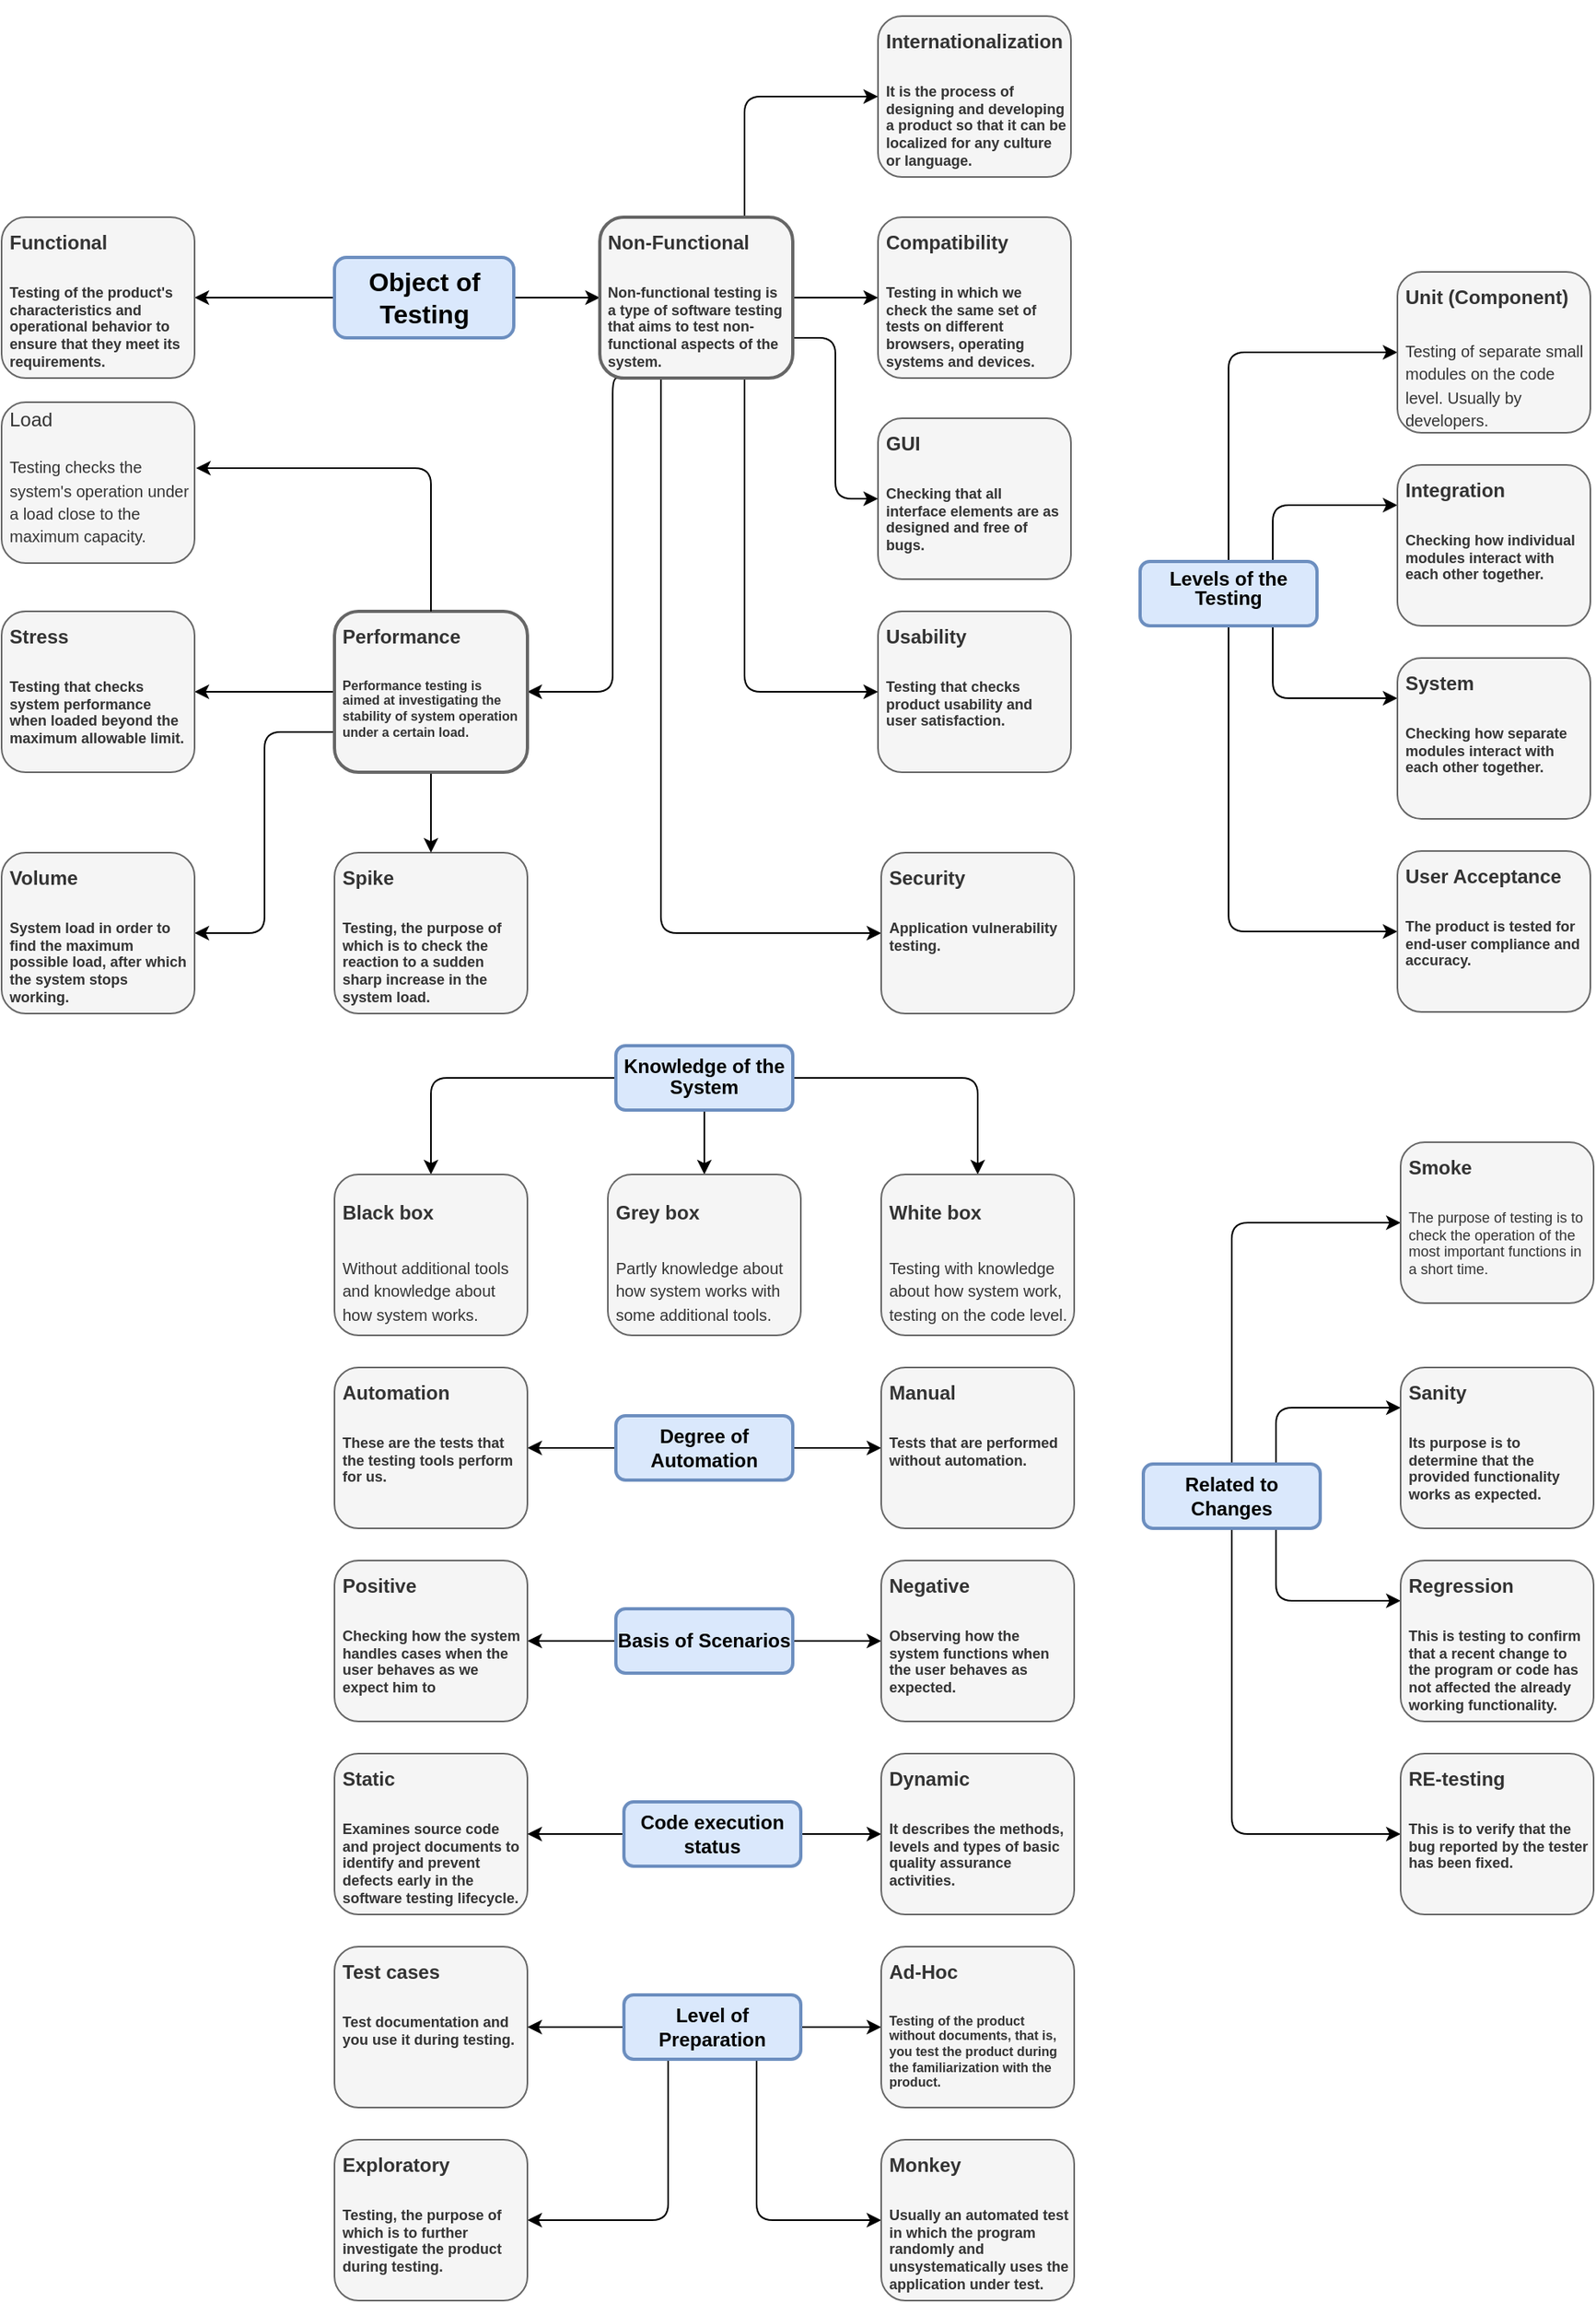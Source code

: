 <mxfile version="24.6.4" type="google">
  <diagram id="5702xV8WYfzEZSn0zTRl" name="Page-1">
    <mxGraphModel grid="1" page="1" gridSize="10" guides="1" tooltips="1" connect="1" arrows="1" fold="1" pageScale="1" pageWidth="827" pageHeight="1169" math="0" shadow="0">
      <root>
        <mxCell id="0" />
        <mxCell id="1" parent="0" />
        <mxCell id="59Jmw2dpT3aq7HsNmHRe-66" value="" style="edgeStyle=orthogonalEdgeStyle;rounded=1;orthogonalLoop=1;jettySize=auto;html=1;entryX=0.5;entryY=0;entryDx=0;entryDy=0;" edge="1" parent="1" source="59Jmw2dpT3aq7HsNmHRe-69" target="59Jmw2dpT3aq7HsNmHRe-70">
          <mxGeometry relative="1" as="geometry">
            <mxPoint x="32.04" y="620" as="targetPoint" />
          </mxGeometry>
        </mxCell>
        <mxCell id="59Jmw2dpT3aq7HsNmHRe-67" value="" style="edgeStyle=orthogonalEdgeStyle;rounded=1;orthogonalLoop=1;jettySize=auto;html=1;entryX=0.5;entryY=0;entryDx=0;entryDy=0;" edge="1" parent="1" source="59Jmw2dpT3aq7HsNmHRe-69" target="59Jmw2dpT3aq7HsNmHRe-72">
          <mxGeometry relative="1" as="geometry">
            <mxPoint x="312.04" y="620" as="targetPoint" />
          </mxGeometry>
        </mxCell>
        <mxCell id="59Jmw2dpT3aq7HsNmHRe-68" value="" style="edgeStyle=orthogonalEdgeStyle;rounded=1;orthogonalLoop=1;jettySize=auto;html=1;entryX=0.5;entryY=0;entryDx=0;entryDy=0;" edge="1" parent="1" source="59Jmw2dpT3aq7HsNmHRe-69" target="59Jmw2dpT3aq7HsNmHRe-71">
          <mxGeometry relative="1" as="geometry">
            <mxPoint x="172.04" y="620" as="targetPoint" />
          </mxGeometry>
        </mxCell>
        <mxCell id="59Jmw2dpT3aq7HsNmHRe-69" value="&lt;span id=&quot;docs-internal-guid-3ccb9f6a-7fff-7f46-d8be-888557d7b7c7&quot;&gt;&lt;p dir=&quot;ltr&quot; style=&quot;line-height: 1.08 ; margin-top: 0pt ; margin-bottom: 4.55pt&quot;&gt;&lt;span&gt;&lt;br&gt;&lt;/span&gt;&lt;/p&gt;&lt;p dir=&quot;ltr&quot; style=&quot;line-height: 1.08 ; margin-top: 0pt ; margin-bottom: 4.55pt&quot;&gt;&lt;span&gt;Knowledge of the System&lt;/span&gt;&lt;br&gt;&lt;/p&gt;&lt;div&gt;&lt;span&gt;&lt;br&gt;&lt;/span&gt;&lt;/div&gt;&lt;/span&gt;" style="rounded=1;whiteSpace=wrap;html=1;fillColor=#dae8fc;strokeColor=#6c8ebf;fontStyle=1;strokeWidth=2;" vertex="1" parent="1">
          <mxGeometry x="82" y="550" width="110" height="40" as="geometry" />
        </mxCell>
        <mxCell id="59Jmw2dpT3aq7HsNmHRe-70" value="&lt;h1&gt;&lt;font style=&quot;font-size: 12px&quot;&gt;Black box&lt;/font&gt;&lt;/h1&gt;&lt;p&gt;&lt;font style=&quot;font-size: 10px&quot;&gt;Without additional tools and knowledge about how system works.&lt;/font&gt;&lt;/p&gt;" style="text;html=1;strokeColor=#666666;fillColor=#f5f5f5;spacing=5;spacingTop=-20;whiteSpace=wrap;overflow=hidden;rounded=1;fontColor=#333333;" vertex="1" parent="1">
          <mxGeometry x="-93" y="630" width="120" height="100" as="geometry" />
        </mxCell>
        <mxCell id="59Jmw2dpT3aq7HsNmHRe-71" value="&lt;h1&gt;&lt;font style=&quot;font-size: 12px&quot;&gt;Grey box&lt;/font&gt;&lt;/h1&gt;&lt;p&gt;&lt;font style=&quot;font-size: 10px&quot;&gt;Partly knowledge about how system works with some additional tools.&lt;/font&gt;&lt;/p&gt;" style="text;html=1;strokeColor=#666666;fillColor=#f5f5f5;spacing=5;spacingTop=-20;whiteSpace=wrap;overflow=hidden;rounded=1;fontColor=#333333;" vertex="1" parent="1">
          <mxGeometry x="77" y="630" width="120" height="100" as="geometry" />
        </mxCell>
        <mxCell id="59Jmw2dpT3aq7HsNmHRe-72" value="&lt;h1&gt;&lt;font style=&quot;font-size: 12px&quot;&gt;White box&lt;/font&gt;&lt;/h1&gt;&lt;p&gt;&lt;font style=&quot;font-size: 10px&quot;&gt;Testing with knowledge about how system work, testing on the code level.&lt;/font&gt;&lt;/p&gt;" style="text;html=1;strokeColor=#666666;fillColor=#f5f5f5;spacing=5;spacingTop=-20;whiteSpace=wrap;overflow=hidden;rounded=1;fontColor=#333333;" vertex="1" parent="1">
          <mxGeometry x="247" y="630" width="120" height="100" as="geometry" />
        </mxCell>
        <mxCell id="59Jmw2dpT3aq7HsNmHRe-73" style="edgeStyle=orthogonalEdgeStyle;rounded=1;orthogonalLoop=1;jettySize=auto;html=1;exitX=0.5;exitY=0;exitDx=0;exitDy=0;entryX=0;entryY=0.5;entryDx=0;entryDy=0;fontSize=10;" edge="1" parent="1" source="59Jmw2dpT3aq7HsNmHRe-77" target="59Jmw2dpT3aq7HsNmHRe-78">
          <mxGeometry relative="1" as="geometry" />
        </mxCell>
        <mxCell id="59Jmw2dpT3aq7HsNmHRe-74" style="edgeStyle=orthogonalEdgeStyle;rounded=1;orthogonalLoop=1;jettySize=auto;html=1;exitX=0.75;exitY=0;exitDx=0;exitDy=0;entryX=0;entryY=0.25;entryDx=0;entryDy=0;fontSize=10;" edge="1" parent="1" source="59Jmw2dpT3aq7HsNmHRe-77" target="59Jmw2dpT3aq7HsNmHRe-79">
          <mxGeometry relative="1" as="geometry" />
        </mxCell>
        <mxCell id="59Jmw2dpT3aq7HsNmHRe-75" style="edgeStyle=orthogonalEdgeStyle;rounded=1;orthogonalLoop=1;jettySize=auto;html=1;exitX=0.75;exitY=1;exitDx=0;exitDy=0;entryX=0;entryY=0.25;entryDx=0;entryDy=0;fontSize=10;" edge="1" parent="1" source="59Jmw2dpT3aq7HsNmHRe-77" target="59Jmw2dpT3aq7HsNmHRe-80">
          <mxGeometry relative="1" as="geometry" />
        </mxCell>
        <mxCell id="59Jmw2dpT3aq7HsNmHRe-76" style="edgeStyle=orthogonalEdgeStyle;rounded=1;orthogonalLoop=1;jettySize=auto;html=1;exitX=0.5;exitY=1;exitDx=0;exitDy=0;entryX=0;entryY=0.5;entryDx=0;entryDy=0;fontSize=10;" edge="1" parent="1" source="59Jmw2dpT3aq7HsNmHRe-77" target="59Jmw2dpT3aq7HsNmHRe-81">
          <mxGeometry relative="1" as="geometry" />
        </mxCell>
        <mxCell id="59Jmw2dpT3aq7HsNmHRe-77" value="&lt;span id=&quot;docs-internal-guid-3ccb9f6a-7fff-7f46-d8be-888557d7b7c7&quot;&gt;&lt;p dir=&quot;ltr&quot; style=&quot;line-height: 1.08 ; margin-top: 0pt ; margin-bottom: 4.55pt&quot;&gt;Levels of the Testing&lt;/p&gt;&lt;/span&gt;" style="rounded=1;whiteSpace=wrap;html=1;fillColor=#dae8fc;strokeColor=#6c8ebf;fontStyle=1;strokeWidth=2;" vertex="1" parent="1">
          <mxGeometry x="408" y="249" width="110" height="40" as="geometry" />
        </mxCell>
        <mxCell id="59Jmw2dpT3aq7HsNmHRe-78" value="&lt;p style=&quot;line-height: 0&quot;&gt;&lt;/p&gt;&lt;h6&gt;&lt;font style=&quot;font-size: 12px&quot;&gt;Unit (Component)&lt;/font&gt;&lt;/h6&gt;&lt;p&gt;&lt;font style=&quot;font-size: 10px ; line-height: 0.8&quot;&gt;Testing of separate small modules on the code level. Usually by developers.&lt;/font&gt;&lt;/p&gt;&lt;p&gt;&lt;/p&gt;" style="text;html=1;strokeColor=#666666;fillColor=#f5f5f5;spacing=5;spacingTop=-20;whiteSpace=wrap;overflow=hidden;rounded=1;fontColor=#333333;" vertex="1" parent="1">
          <mxGeometry x="568" y="69" width="120" height="100" as="geometry" />
        </mxCell>
        <mxCell id="59Jmw2dpT3aq7HsNmHRe-79" value="&lt;h6&gt;&lt;font style=&quot;font-size: 12px&quot;&gt;Integration&lt;/font&gt;&lt;/h6&gt;&lt;h6&gt;&lt;font style=&quot;&quot;&gt;&lt;font style=&quot;font-size: 9px;&quot;&gt;Checking how individual modules interact with each other together.&lt;/font&gt;&lt;br&gt;&lt;/font&gt;&lt;/h6&gt;&lt;h6&gt;&lt;font style=&quot;font-size: 12px&quot;&gt;&lt;br&gt;&lt;/font&gt;&lt;/h6&gt;&lt;p&gt;&lt;font style=&quot;font-size: 10px&quot;&gt;...&lt;/font&gt;&lt;/p&gt;" style="text;html=1;strokeColor=#666666;fillColor=#f5f5f5;spacing=5;spacingTop=-20;whiteSpace=wrap;overflow=hidden;rounded=1;fontColor=#333333;" vertex="1" parent="1">
          <mxGeometry x="568" y="189" width="120" height="100" as="geometry" />
        </mxCell>
        <mxCell id="59Jmw2dpT3aq7HsNmHRe-80" value="&lt;h6&gt;&lt;span style=&quot;font-size: 12px;&quot;&gt;System&lt;/span&gt;&lt;/h6&gt;&lt;h6&gt;&lt;font style=&quot;font-size: 9px;&quot;&gt;Checking how separate modules interact with each other together.&lt;/font&gt;&lt;br&gt;&lt;/h6&gt;" style="text;html=1;strokeColor=#666666;fillColor=#f5f5f5;spacing=5;spacingTop=-20;whiteSpace=wrap;overflow=hidden;rounded=1;fontColor=#333333;" vertex="1" parent="1">
          <mxGeometry x="568" y="309" width="120" height="100" as="geometry" />
        </mxCell>
        <mxCell id="59Jmw2dpT3aq7HsNmHRe-81" value="&lt;h6&gt;&lt;span style=&quot;font-size: 12px;&quot;&gt;User Acceptance&lt;/span&gt;&lt;/h6&gt;&lt;h6&gt;&lt;font style=&quot;font-size: 9px;&quot;&gt;The product is tested for end-user compliance and accuracy.&lt;/font&gt;&lt;br&gt;&lt;/h6&gt;" style="text;html=1;strokeColor=#666666;fillColor=#f5f5f5;spacing=5;spacingTop=-20;whiteSpace=wrap;overflow=hidden;rounded=1;fontColor=#333333;" vertex="1" parent="1">
          <mxGeometry x="568" y="429" width="120" height="100" as="geometry" />
        </mxCell>
        <mxCell id="59Jmw2dpT3aq7HsNmHRe-82" value="" style="edgeStyle=orthogonalEdgeStyle;rounded=0;orthogonalLoop=1;jettySize=auto;html=1;" edge="1" parent="1">
          <mxGeometry relative="1" as="geometry">
            <mxPoint x="197" y="1040" as="sourcePoint" />
            <mxPoint x="247" y="1040" as="targetPoint" />
          </mxGeometry>
        </mxCell>
        <mxCell id="59Jmw2dpT3aq7HsNmHRe-83" style="edgeStyle=orthogonalEdgeStyle;rounded=1;orthogonalLoop=1;jettySize=auto;html=1;exitX=0.5;exitY=0;exitDx=0;exitDy=0;entryX=0;entryY=0.5;entryDx=0;entryDy=0;fontSize=10;" edge="1" parent="1" source="59Jmw2dpT3aq7HsNmHRe-87" target="59Jmw2dpT3aq7HsNmHRe-91">
          <mxGeometry relative="1" as="geometry">
            <mxPoint x="570" y="680" as="targetPoint" />
          </mxGeometry>
        </mxCell>
        <mxCell id="59Jmw2dpT3aq7HsNmHRe-84" style="edgeStyle=orthogonalEdgeStyle;rounded=1;orthogonalLoop=1;jettySize=auto;html=1;exitX=0.75;exitY=0;exitDx=0;exitDy=0;entryX=0;entryY=0.25;entryDx=0;entryDy=0;fontSize=10;" edge="1" parent="1" source="59Jmw2dpT3aq7HsNmHRe-87" target="59Jmw2dpT3aq7HsNmHRe-88">
          <mxGeometry relative="1" as="geometry" />
        </mxCell>
        <mxCell id="59Jmw2dpT3aq7HsNmHRe-85" style="edgeStyle=orthogonalEdgeStyle;rounded=1;orthogonalLoop=1;jettySize=auto;html=1;exitX=0.75;exitY=1;exitDx=0;exitDy=0;entryX=0;entryY=0.25;entryDx=0;entryDy=0;fontSize=10;" edge="1" parent="1" source="59Jmw2dpT3aq7HsNmHRe-87" target="59Jmw2dpT3aq7HsNmHRe-89">
          <mxGeometry relative="1" as="geometry" />
        </mxCell>
        <mxCell id="59Jmw2dpT3aq7HsNmHRe-86" style="edgeStyle=orthogonalEdgeStyle;rounded=1;orthogonalLoop=1;jettySize=auto;html=1;exitX=0.5;exitY=1;exitDx=0;exitDy=0;entryX=0;entryY=0.5;entryDx=0;entryDy=0;fontSize=10;" edge="1" parent="1" source="59Jmw2dpT3aq7HsNmHRe-87" target="59Jmw2dpT3aq7HsNmHRe-90">
          <mxGeometry relative="1" as="geometry" />
        </mxCell>
        <mxCell id="59Jmw2dpT3aq7HsNmHRe-87" value="&lt;span id=&quot;docs-internal-guid-3ccb9f6a-7fff-7f46-d8be-888557d7b7c7&quot;&gt;&lt;div style=&quot;border-color: var(--border-color);&quot;&gt;Related to Changes&lt;/div&gt;&lt;/span&gt;" style="rounded=1;whiteSpace=wrap;html=1;fillColor=#dae8fc;strokeColor=#6c8ebf;fontStyle=1;strokeWidth=2;" vertex="1" parent="1">
          <mxGeometry x="410" y="810" width="110" height="40" as="geometry" />
        </mxCell>
        <mxCell id="59Jmw2dpT3aq7HsNmHRe-88" value="&lt;h6&gt;&lt;font style=&quot;font-size: 12px;&quot;&gt;Sanity&lt;/font&gt;&lt;/h6&gt;&lt;h6&gt;&lt;font style=&quot;&quot;&gt;&lt;font style=&quot;font-size: 9px;&quot;&gt;Its purpose is to determine that the provided functionality works as expected.&lt;/font&gt;&lt;br&gt;&lt;/font&gt;&lt;/h6&gt;" style="text;html=1;strokeColor=#666666;fillColor=#f5f5f5;spacing=5;spacingTop=-20;whiteSpace=wrap;overflow=hidden;rounded=1;fontColor=#333333;" vertex="1" parent="1">
          <mxGeometry x="570" y="750" width="120" height="100" as="geometry" />
        </mxCell>
        <mxCell id="59Jmw2dpT3aq7HsNmHRe-89" value="&lt;h6&gt;&lt;span style=&quot;font-size: 12px;&quot;&gt;Regression&lt;/span&gt;&lt;/h6&gt;&lt;h6&gt;&lt;font style=&quot;font-size: 9px;&quot;&gt;This is testing to confirm that a recent change to the program or code has not affected the already working functionality.&lt;/font&gt;&lt;br&gt;&lt;/h6&gt;&lt;p&gt;...&lt;/p&gt;" style="text;html=1;strokeColor=#666666;fillColor=#f5f5f5;spacing=5;spacingTop=-20;whiteSpace=wrap;overflow=hidden;rounded=1;fontColor=#333333;" vertex="1" parent="1">
          <mxGeometry x="570" y="870" width="120" height="100" as="geometry" />
        </mxCell>
        <mxCell id="59Jmw2dpT3aq7HsNmHRe-90" value="&lt;h6&gt;&lt;span style=&quot;font-size: 12px;&quot;&gt;RE-testing&lt;/span&gt;&lt;/h6&gt;&lt;h6&gt;&lt;font style=&quot;font-size: 9px;&quot;&gt;This is to verify that the bug reported by the tester has been fixed.&lt;/font&gt;&lt;br&gt;&lt;/h6&gt;&lt;p&gt;&lt;br&gt;&lt;/p&gt;" style="text;html=1;strokeColor=#666666;fillColor=#f5f5f5;spacing=5;spacingTop=-20;whiteSpace=wrap;overflow=hidden;rounded=1;fontColor=#333333;" vertex="1" parent="1">
          <mxGeometry x="570" y="990" width="120" height="100" as="geometry" />
        </mxCell>
        <mxCell id="59Jmw2dpT3aq7HsNmHRe-91" value="&lt;h6&gt;&lt;span style=&quot;background-color: initial; font-size: 12px;&quot;&gt;Smoke&lt;/span&gt;&lt;br&gt;&lt;/h6&gt;&lt;h6&gt;&lt;span style=&quot;background-color: initial;&quot;&gt;&lt;span style=&quot;font-weight: 400;&quot;&gt;&lt;font style=&quot;font-size: 9px;&quot;&gt;The purpose of testing is to check the operation of the most important functions in a short time.&lt;/font&gt;&lt;/span&gt;&lt;br&gt;&lt;/span&gt;&lt;/h6&gt;" style="text;html=1;strokeColor=#666666;fillColor=#f5f5f5;spacing=5;spacingTop=-20;whiteSpace=wrap;overflow=hidden;rounded=1;fontColor=#333333;" vertex="1" parent="1">
          <mxGeometry x="570" y="610" width="120" height="100" as="geometry" />
        </mxCell>
        <mxCell id="59Jmw2dpT3aq7HsNmHRe-92" style="edgeStyle=orthogonalEdgeStyle;rounded=0;orthogonalLoop=1;jettySize=auto;html=1;exitX=1;exitY=0.5;exitDx=0;exitDy=0;entryX=0;entryY=0.5;entryDx=0;entryDy=0;" edge="1" parent="1" source="59Jmw2dpT3aq7HsNmHRe-94" target="59Jmw2dpT3aq7HsNmHRe-122">
          <mxGeometry relative="1" as="geometry">
            <mxPoint x="50" y="85" as="targetPoint" />
          </mxGeometry>
        </mxCell>
        <mxCell id="59Jmw2dpT3aq7HsNmHRe-93" style="edgeStyle=orthogonalEdgeStyle;rounded=0;orthogonalLoop=1;jettySize=auto;html=1;exitX=0;exitY=0.5;exitDx=0;exitDy=0;entryX=1;entryY=0.5;entryDx=0;entryDy=0;" edge="1" parent="1" source="59Jmw2dpT3aq7HsNmHRe-94" target="59Jmw2dpT3aq7HsNmHRe-117">
          <mxGeometry relative="1" as="geometry" />
        </mxCell>
        <mxCell id="59Jmw2dpT3aq7HsNmHRe-94" value="&lt;span style=&quot;font-size: 16px;&quot; id=&quot;docs-internal-guid-3ccb9f6a-7fff-7f46-d8be-888557d7b7c7&quot;&gt;&lt;div style=&quot;border-color: var(--border-color);&quot;&gt;&lt;div style=&quot;border-color: var(--border-color);&quot;&gt;Object of Testing&lt;/div&gt;&lt;/div&gt;&lt;/span&gt;" style="rounded=1;whiteSpace=wrap;html=1;fillColor=#dae8fc;strokeColor=#6c8ebf;fontStyle=1;strokeWidth=2;" vertex="1" parent="1">
          <mxGeometry x="-93" y="60" width="111.5" height="50" as="geometry" />
        </mxCell>
        <mxCell id="59Jmw2dpT3aq7HsNmHRe-95" style="edgeStyle=orthogonalEdgeStyle;rounded=1;orthogonalLoop=1;jettySize=auto;html=1;exitX=0.5;exitY=1;exitDx=0;exitDy=0;entryX=0;entryY=0.5;entryDx=0;entryDy=0;" edge="1" parent="1" target="59Jmw2dpT3aq7HsNmHRe-98">
          <mxGeometry relative="1" as="geometry">
            <mxPoint x="110" y="135" as="sourcePoint" />
            <Array as="points">
              <mxPoint x="110" y="480" />
            </Array>
          </mxGeometry>
        </mxCell>
        <mxCell id="59Jmw2dpT3aq7HsNmHRe-96" style="edgeStyle=orthogonalEdgeStyle;rounded=1;orthogonalLoop=1;jettySize=auto;html=1;exitX=0.11;exitY=1;exitDx=0;exitDy=0;entryX=1;entryY=0.5;entryDx=0;entryDy=0;exitPerimeter=0;" edge="1" parent="1" source="59Jmw2dpT3aq7HsNmHRe-122" target="59Jmw2dpT3aq7HsNmHRe-126">
          <mxGeometry relative="1" as="geometry">
            <mxPoint x="48.8" y="126.2" as="sourcePoint" />
            <mxPoint x="-140" y="330" as="targetPoint" />
            <Array as="points">
              <mxPoint x="80" y="135" />
              <mxPoint x="80" y="330" />
            </Array>
          </mxGeometry>
        </mxCell>
        <mxCell id="59Jmw2dpT3aq7HsNmHRe-97" value="&lt;h6&gt;&lt;span style=&quot;font-size: 12px;&quot;&gt;Usability&lt;/span&gt;&lt;/h6&gt;&lt;h6&gt;&lt;font style=&quot;font-size: 9px;&quot;&gt;Testing that checks product usability and user satisfaction.&lt;/font&gt;&lt;br&gt;&lt;/h6&gt;&lt;p&gt;&lt;br&gt;&lt;/p&gt;" style="text;html=1;strokeColor=#666666;fillColor=#f5f5f5;spacing=5;spacingTop=-20;whiteSpace=wrap;overflow=hidden;rounded=1;fontColor=#333333;" vertex="1" parent="1">
          <mxGeometry x="245" y="280" width="120" height="100" as="geometry" />
        </mxCell>
        <mxCell id="59Jmw2dpT3aq7HsNmHRe-98" value="&lt;h6&gt;&lt;span style=&quot;font-size: 12px;&quot;&gt;Security&lt;/span&gt;&lt;/h6&gt;&lt;h6&gt;&lt;font style=&quot;font-size: 9px;&quot;&gt;Application vulnerability testing.&lt;/font&gt;&lt;br&gt;&lt;/h6&gt;" style="text;html=1;strokeColor=#666666;fillColor=#f5f5f5;spacing=5;spacingTop=-20;whiteSpace=wrap;overflow=hidden;rounded=1;fontColor=#333333;" vertex="1" parent="1">
          <mxGeometry x="247" y="430" width="120" height="100" as="geometry" />
        </mxCell>
        <mxCell id="59Jmw2dpT3aq7HsNmHRe-99" value="&lt;h6&gt;&lt;font style=&quot;font-size: 12px;&quot;&gt;Compatibility&lt;/font&gt;&lt;br&gt;&lt;/h6&gt;&lt;h6&gt;&lt;font style=&quot;font-size: 9px;&quot;&gt;Testing in which we check the same set of tests on different browsers, operating systems and devices.&lt;br&gt;&lt;/font&gt;&lt;/h6&gt;&lt;h6&gt;&lt;br&gt;&lt;/h6&gt;" style="text;html=1;strokeColor=#666666;fillColor=#f5f5f5;spacing=5;spacingTop=-20;whiteSpace=wrap;overflow=hidden;rounded=1;fontColor=#333333;" vertex="1" parent="1">
          <mxGeometry x="245" y="35" width="120" height="100" as="geometry" />
        </mxCell>
        <mxCell id="59Jmw2dpT3aq7HsNmHRe-100" value="&lt;h6&gt;&lt;span style=&quot;font-size: 12px;&quot;&gt;GUI&lt;/span&gt;&lt;/h6&gt;&lt;h6&gt;&lt;font style=&quot;font-size: 9px;&quot;&gt;Checking that all interface elements are as designed and free of bugs.&lt;/font&gt;&lt;br&gt;&lt;/h6&gt;" style="text;html=1;strokeColor=#666666;fillColor=#f5f5f5;spacing=5;spacingTop=-20;whiteSpace=wrap;overflow=hidden;rounded=1;fontColor=#333333;" vertex="1" parent="1">
          <mxGeometry x="245" y="160" width="120" height="100" as="geometry" />
        </mxCell>
        <mxCell id="59Jmw2dpT3aq7HsNmHRe-101" value="&lt;h6&gt;&lt;span style=&quot;font-size: 12px;&quot;&gt;Internationalization&lt;/span&gt;&lt;br&gt;&lt;/h6&gt;&lt;h6&gt;&lt;font style=&quot;font-size: 9px;&quot;&gt;It is the process of designing and developing a product so that it can be localized for any culture or language.&lt;/font&gt;&lt;br&gt;&lt;/h6&gt;" style="text;html=1;strokeColor=#666666;fillColor=#f5f5f5;spacing=5;spacingTop=-20;whiteSpace=wrap;overflow=hidden;rounded=1;fontColor=#333333;" vertex="1" parent="1">
          <mxGeometry x="245" y="-90" width="120" height="100" as="geometry" />
        </mxCell>
        <mxCell id="59Jmw2dpT3aq7HsNmHRe-102" value="&lt;h6&gt;&lt;span style=&quot;font-size: 12px;&quot;&gt;Spike&lt;/span&gt;&lt;/h6&gt;&lt;h6&gt;&lt;font style=&quot;font-size: 9px;&quot;&gt;Testing, the purpose of which is to check the reaction to a sudden sharp increase in the system load.&lt;/font&gt;&lt;br&gt;&lt;/h6&gt;" style="text;html=1;strokeColor=#666666;fillColor=#f5f5f5;spacing=5;spacingTop=-20;whiteSpace=wrap;overflow=hidden;rounded=1;fontColor=#333333;" vertex="1" parent="1">
          <mxGeometry x="-93" y="430" width="120" height="100" as="geometry" />
        </mxCell>
        <mxCell id="59Jmw2dpT3aq7HsNmHRe-103" value="&lt;h6&gt;&lt;span style=&quot;font-size: 12px;&quot;&gt;Static&lt;/span&gt;&lt;/h6&gt;&lt;h6&gt;&lt;font style=&quot;font-size: 9px;&quot;&gt;Examines source code and project documents to identify and prevent defects early in the software testing lifecycle.&lt;/font&gt;&lt;br&gt;&lt;/h6&gt;" style="text;html=1;strokeColor=#666666;fillColor=#f5f5f5;spacing=5;spacingTop=-20;whiteSpace=wrap;overflow=hidden;rounded=1;fontColor=#333333;" vertex="1" parent="1">
          <mxGeometry x="-93" y="990" width="120" height="100" as="geometry" />
        </mxCell>
        <mxCell id="59Jmw2dpT3aq7HsNmHRe-104" value="&lt;h6&gt;&lt;span style=&quot;font-size: 12px;&quot;&gt;Dynamic&lt;/span&gt;&lt;/h6&gt;&lt;h6&gt;&lt;font style=&quot;font-size: 9px;&quot;&gt;It describes the methods, levels and types of basic quality assurance activities.&lt;/font&gt;&lt;br&gt;&lt;/h6&gt;" style="text;html=1;strokeColor=#666666;fillColor=#f5f5f5;spacing=5;spacingTop=-20;whiteSpace=wrap;overflow=hidden;rounded=1;fontColor=#333333;" vertex="1" parent="1">
          <mxGeometry x="247" y="990" width="120" height="100" as="geometry" />
        </mxCell>
        <mxCell id="59Jmw2dpT3aq7HsNmHRe-105" style="edgeStyle=orthogonalEdgeStyle;rounded=0;orthogonalLoop=1;jettySize=auto;html=1;exitX=0;exitY=0.5;exitDx=0;exitDy=0;entryX=1;entryY=0.5;entryDx=0;entryDy=0;" edge="1" parent="1" source="59Jmw2dpT3aq7HsNmHRe-106" target="59Jmw2dpT3aq7HsNmHRe-103">
          <mxGeometry relative="1" as="geometry" />
        </mxCell>
        <mxCell id="59Jmw2dpT3aq7HsNmHRe-106" value="&lt;span id=&quot;docs-internal-guid-3ccb9f6a-7fff-7f46-d8be-888557d7b7c7&quot;&gt;&lt;div style=&quot;border-color: var(--border-color);&quot;&gt;Code execution status&lt;/div&gt;&lt;/span&gt;" style="rounded=1;whiteSpace=wrap;html=1;fillColor=#dae8fc;strokeColor=#6c8ebf;fontStyle=1;strokeWidth=2;" vertex="1" parent="1">
          <mxGeometry x="87" y="1020" width="110" height="40" as="geometry" />
        </mxCell>
        <mxCell id="59Jmw2dpT3aq7HsNmHRe-107" style="edgeStyle=orthogonalEdgeStyle;rounded=0;orthogonalLoop=1;jettySize=auto;html=1;exitX=1;exitY=0.5;exitDx=0;exitDy=0;entryX=0;entryY=0.5;entryDx=0;entryDy=0;" edge="1" parent="1" source="59Jmw2dpT3aq7HsNmHRe-109" target="59Jmw2dpT3aq7HsNmHRe-110">
          <mxGeometry relative="1" as="geometry" />
        </mxCell>
        <mxCell id="59Jmw2dpT3aq7HsNmHRe-108" style="edgeStyle=orthogonalEdgeStyle;rounded=0;orthogonalLoop=1;jettySize=auto;html=1;exitX=0;exitY=0.5;exitDx=0;exitDy=0;entryX=1;entryY=0.5;entryDx=0;entryDy=0;" edge="1" parent="1" source="59Jmw2dpT3aq7HsNmHRe-109" target="59Jmw2dpT3aq7HsNmHRe-111">
          <mxGeometry relative="1" as="geometry" />
        </mxCell>
        <mxCell id="59Jmw2dpT3aq7HsNmHRe-109" value="&lt;span id=&quot;docs-internal-guid-3ccb9f6a-7fff-7f46-d8be-888557d7b7c7&quot;&gt;&lt;div style=&quot;border-color: var(--border-color);&quot;&gt;&lt;div style=&quot;border-color: var(--border-color);&quot;&gt;&lt;div style=&quot;border-color: var(--border-color);&quot;&gt;Basis of Scenarios&lt;/div&gt;&lt;/div&gt;&lt;/div&gt;&lt;/span&gt;" style="rounded=1;whiteSpace=wrap;html=1;fillColor=#dae8fc;strokeColor=#6c8ebf;fontStyle=1;strokeWidth=2;" vertex="1" parent="1">
          <mxGeometry x="82" y="900" width="110" height="40" as="geometry" />
        </mxCell>
        <mxCell id="59Jmw2dpT3aq7HsNmHRe-110" value="&lt;h6&gt;&lt;span style=&quot;font-size: 12px;&quot;&gt;Negative&lt;/span&gt;&lt;br&gt;&lt;/h6&gt;&lt;h6&gt;&lt;font style=&quot;font-size: 9px;&quot;&gt;Observing how the system functions when the user behaves as expected.&lt;/font&gt;&lt;br&gt;&lt;/h6&gt;" style="text;html=1;strokeColor=#666666;fillColor=#f5f5f5;spacing=5;spacingTop=-20;whiteSpace=wrap;overflow=hidden;rounded=1;fontColor=#333333;" vertex="1" parent="1">
          <mxGeometry x="247" y="870" width="120" height="100" as="geometry" />
        </mxCell>
        <mxCell id="59Jmw2dpT3aq7HsNmHRe-111" value="&lt;h6&gt;&lt;span style=&quot;font-size: 12px;&quot;&gt;Positive&lt;/span&gt;&lt;br&gt;&lt;/h6&gt;&lt;h6&gt;&lt;font style=&quot;font-size: 9px;&quot;&gt;Checking how the system handles cases when the user behaves as we expect him to&lt;/font&gt;&lt;br&gt;&lt;/h6&gt;" style="text;html=1;strokeColor=#666666;fillColor=#f5f5f5;spacing=5;spacingTop=-20;whiteSpace=wrap;overflow=hidden;rounded=1;fontColor=#333333;" vertex="1" parent="1">
          <mxGeometry x="-93" y="870" width="120" height="100" as="geometry" />
        </mxCell>
        <mxCell id="59Jmw2dpT3aq7HsNmHRe-112" style="edgeStyle=orthogonalEdgeStyle;rounded=0;orthogonalLoop=1;jettySize=auto;html=1;exitX=0;exitY=0.5;exitDx=0;exitDy=0;entryX=1;entryY=0.5;entryDx=0;entryDy=0;" edge="1" parent="1" source="59Jmw2dpT3aq7HsNmHRe-114" target="59Jmw2dpT3aq7HsNmHRe-116">
          <mxGeometry relative="1" as="geometry" />
        </mxCell>
        <mxCell id="59Jmw2dpT3aq7HsNmHRe-113" style="edgeStyle=orthogonalEdgeStyle;rounded=0;orthogonalLoop=1;jettySize=auto;html=1;exitX=1;exitY=0.5;exitDx=0;exitDy=0;entryX=0;entryY=0.5;entryDx=0;entryDy=0;" edge="1" parent="1" source="59Jmw2dpT3aq7HsNmHRe-114" target="59Jmw2dpT3aq7HsNmHRe-115">
          <mxGeometry relative="1" as="geometry" />
        </mxCell>
        <mxCell id="59Jmw2dpT3aq7HsNmHRe-114" value="&lt;span id=&quot;docs-internal-guid-3ccb9f6a-7fff-7f46-d8be-888557d7b7c7&quot;&gt;&lt;div style=&quot;border-color: var(--border-color);&quot;&gt;&lt;div style=&quot;border-color: var(--border-color);&quot;&gt;&lt;div style=&quot;border-color: var(--border-color);&quot;&gt;Degree of Automation&lt;br&gt;&lt;/div&gt;&lt;/div&gt;&lt;/div&gt;&lt;/span&gt;" style="rounded=1;whiteSpace=wrap;html=1;fillColor=#dae8fc;strokeColor=#6c8ebf;fontStyle=1;strokeWidth=2;" vertex="1" parent="1">
          <mxGeometry x="82" y="780" width="110" height="40" as="geometry" />
        </mxCell>
        <mxCell id="59Jmw2dpT3aq7HsNmHRe-115" value="&lt;h6&gt;&lt;span style=&quot;font-size: 12px;&quot;&gt;Manual&lt;/span&gt;&lt;/h6&gt;&lt;h6&gt;&lt;font style=&quot;font-size: 9px;&quot;&gt;Tests that are performed without automation.&lt;/font&gt;&lt;br&gt;&lt;/h6&gt;" style="text;html=1;strokeColor=#666666;fillColor=#f5f5f5;spacing=5;spacingTop=-20;whiteSpace=wrap;overflow=hidden;rounded=1;fontColor=#333333;" vertex="1" parent="1">
          <mxGeometry x="247" y="750" width="120" height="100" as="geometry" />
        </mxCell>
        <mxCell id="59Jmw2dpT3aq7HsNmHRe-116" value="&lt;h6&gt;&lt;span style=&quot;font-size: 12px;&quot;&gt;Automation&lt;/span&gt;&lt;/h6&gt;&lt;h6&gt;&lt;font style=&quot;font-size: 9px;&quot;&gt;These are the tests that the testing tools perform for us.&lt;/font&gt;&lt;br&gt;&lt;/h6&gt;" style="text;html=1;strokeColor=#666666;fillColor=#f5f5f5;spacing=5;spacingTop=-20;whiteSpace=wrap;overflow=hidden;rounded=1;fontColor=#333333;" vertex="1" parent="1">
          <mxGeometry x="-93" y="750" width="120" height="100" as="geometry" />
        </mxCell>
        <mxCell id="59Jmw2dpT3aq7HsNmHRe-117" value="&lt;h6&gt;&lt;font style=&quot;font-size: 12px&quot;&gt;Functional&lt;/font&gt;&lt;/h6&gt;&lt;h6&gt;&lt;font style=&quot;font-size: 9px;&quot;&gt;Testing of the product&#39;s characteristics and operational behavior to ensure that they meet its requirements.&lt;/font&gt;&lt;/h6&gt;" style="text;html=1;strokeColor=#666666;fillColor=#f5f5f5;spacing=5;spacingTop=-20;whiteSpace=wrap;overflow=hidden;rounded=1;fontColor=#333333;" vertex="1" parent="1">
          <mxGeometry x="-300" y="35" width="120" height="100" as="geometry" />
        </mxCell>
        <mxCell id="59Jmw2dpT3aq7HsNmHRe-118" style="edgeStyle=orthogonalEdgeStyle;rounded=1;orthogonalLoop=1;jettySize=auto;html=1;exitX=0.75;exitY=0;exitDx=0;exitDy=0;entryX=0;entryY=0.5;entryDx=0;entryDy=0;" edge="1" parent="1" source="59Jmw2dpT3aq7HsNmHRe-122" target="59Jmw2dpT3aq7HsNmHRe-101">
          <mxGeometry relative="1" as="geometry" />
        </mxCell>
        <mxCell id="59Jmw2dpT3aq7HsNmHRe-119" style="edgeStyle=orthogonalEdgeStyle;rounded=0;orthogonalLoop=1;jettySize=auto;html=1;exitX=1;exitY=0.5;exitDx=0;exitDy=0;entryX=0;entryY=0.5;entryDx=0;entryDy=0;" edge="1" parent="1" source="59Jmw2dpT3aq7HsNmHRe-122" target="59Jmw2dpT3aq7HsNmHRe-99">
          <mxGeometry relative="1" as="geometry" />
        </mxCell>
        <mxCell id="59Jmw2dpT3aq7HsNmHRe-120" style="edgeStyle=orthogonalEdgeStyle;rounded=1;orthogonalLoop=1;jettySize=auto;html=1;exitX=1;exitY=0.75;exitDx=0;exitDy=0;entryX=0;entryY=0.5;entryDx=0;entryDy=0;" edge="1" parent="1" source="59Jmw2dpT3aq7HsNmHRe-122" target="59Jmw2dpT3aq7HsNmHRe-100">
          <mxGeometry relative="1" as="geometry" />
        </mxCell>
        <mxCell id="59Jmw2dpT3aq7HsNmHRe-121" style="edgeStyle=orthogonalEdgeStyle;rounded=1;orthogonalLoop=1;jettySize=auto;html=1;exitX=0.75;exitY=1;exitDx=0;exitDy=0;entryX=0;entryY=0.5;entryDx=0;entryDy=0;" edge="1" parent="1" source="59Jmw2dpT3aq7HsNmHRe-122" target="59Jmw2dpT3aq7HsNmHRe-97">
          <mxGeometry relative="1" as="geometry" />
        </mxCell>
        <mxCell id="59Jmw2dpT3aq7HsNmHRe-122" value="&lt;h6&gt;&lt;font style=&quot;font-size: 12px&quot;&gt;Non-Functional&lt;/font&gt;&lt;/h6&gt;&lt;h6&gt;&lt;font style=&quot;font-size: 9px;&quot;&gt;Non-functional testing is a type of software testing that aims to test non-functional aspects of the system.&lt;/font&gt;&lt;/h6&gt;" style="text;html=1;strokeColor=#666666;fillColor=#f5f5f5;spacing=5;spacingTop=-20;whiteSpace=wrap;overflow=hidden;rounded=1;fontColor=#333333;strokeWidth=2;" vertex="1" parent="1">
          <mxGeometry x="72" y="35" width="120" height="100" as="geometry" />
        </mxCell>
        <mxCell id="59Jmw2dpT3aq7HsNmHRe-123" style="edgeStyle=orthogonalEdgeStyle;rounded=0;orthogonalLoop=1;jettySize=auto;html=1;exitX=0.5;exitY=1;exitDx=0;exitDy=0;" edge="1" parent="1" source="59Jmw2dpT3aq7HsNmHRe-126" target="59Jmw2dpT3aq7HsNmHRe-102">
          <mxGeometry relative="1" as="geometry" />
        </mxCell>
        <mxCell id="59Jmw2dpT3aq7HsNmHRe-124" style="edgeStyle=orthogonalEdgeStyle;rounded=1;orthogonalLoop=1;jettySize=auto;html=1;exitX=0;exitY=0.75;exitDx=0;exitDy=0;entryX=1;entryY=0.5;entryDx=0;entryDy=0;" edge="1" parent="1" source="59Jmw2dpT3aq7HsNmHRe-126" target="59Jmw2dpT3aq7HsNmHRe-130">
          <mxGeometry relative="1" as="geometry" />
        </mxCell>
        <mxCell id="59Jmw2dpT3aq7HsNmHRe-125" style="edgeStyle=orthogonalEdgeStyle;rounded=0;orthogonalLoop=1;jettySize=auto;html=1;exitX=0;exitY=0.5;exitDx=0;exitDy=0;entryX=1;entryY=0.5;entryDx=0;entryDy=0;" edge="1" parent="1" source="59Jmw2dpT3aq7HsNmHRe-126" target="59Jmw2dpT3aq7HsNmHRe-127">
          <mxGeometry relative="1" as="geometry" />
        </mxCell>
        <mxCell id="59Jmw2dpT3aq7HsNmHRe-126" value="&lt;h6&gt;&lt;span style=&quot;font-size: 12px;&quot;&gt;Performance&lt;/span&gt;&lt;/h6&gt;&lt;h6&gt;Performance testing is aimed at investigating the stability of system operation under a certain load.&lt;/h6&gt;&lt;p&gt;&lt;font style=&quot;font-size: 10px&quot;&gt;&lt;br&gt;&lt;/font&gt;&lt;/p&gt;&lt;p&gt;&lt;font style=&quot;&quot;&gt;&lt;br&gt;&lt;/font&gt;&lt;/p&gt;" style="text;html=1;strokeColor=#666666;fillColor=#f5f5f5;spacing=5;spacingTop=-20;whiteSpace=wrap;overflow=hidden;rounded=1;fontColor=#333333;strokeWidth=2;" vertex="1" parent="1">
          <mxGeometry x="-93" y="280" width="120" height="100" as="geometry" />
        </mxCell>
        <mxCell id="59Jmw2dpT3aq7HsNmHRe-127" value="&lt;h6&gt;&lt;span style=&quot;font-size: 12px;&quot;&gt;Stress&lt;/span&gt;&lt;/h6&gt;&lt;h6&gt;&lt;font style=&quot;font-size: 9px;&quot;&gt;Testing that checks system performance when loaded beyond the maximum allowable limit.&lt;br&gt;&lt;/font&gt;&lt;/h6&gt;&lt;h6&gt;&lt;span style=&quot;font-size: 12px;&quot;&gt;&lt;br&gt;&lt;/span&gt;&lt;/h6&gt;" style="text;html=1;strokeColor=#666666;fillColor=#f5f5f5;spacing=5;spacingTop=-20;whiteSpace=wrap;overflow=hidden;rounded=1;fontColor=#333333;" vertex="1" parent="1">
          <mxGeometry x="-300" y="280" width="120" height="100" as="geometry" />
        </mxCell>
        <mxCell id="59Jmw2dpT3aq7HsNmHRe-128" value="&lt;br&gt;&lt;font style=&quot;font-size: 12px;&quot;&gt;Load&lt;/font&gt;&lt;br&gt;&lt;div&gt;&lt;span style=&quot;font-size: 10px;&quot;&gt;&lt;br&gt;&lt;/span&gt;&lt;/div&gt;&lt;div&gt;&lt;span style=&quot;font-size: 10px;&quot;&gt;Testing checks the system&#39;s operation under a load close to the maximum capacity.&lt;/span&gt;&lt;span style=&quot;font-size: 10px;&quot;&gt;&lt;br&gt;&lt;/span&gt;&lt;div&gt;&lt;span style=&quot;font-size: 10px;&quot;&gt;&lt;br&gt;&lt;/span&gt;&lt;/div&gt;&lt;div&gt;&lt;span style=&quot;font-size: 10px;&quot;&gt;&lt;br&gt;&lt;/span&gt;&lt;/div&gt;&lt;div&gt;&lt;br&gt;&lt;/div&gt;&lt;/div&gt;" style="text;html=1;strokeColor=#666666;fillColor=#f5f5f5;spacing=5;spacingTop=-20;whiteSpace=wrap;overflow=hidden;rounded=1;fontColor=#333333;" vertex="1" parent="1">
          <mxGeometry x="-300" y="150" width="120" height="100" as="geometry" />
        </mxCell>
        <mxCell id="59Jmw2dpT3aq7HsNmHRe-129" style="edgeStyle=orthogonalEdgeStyle;rounded=1;orthogonalLoop=1;jettySize=auto;html=1;entryX=1.008;entryY=0.41;entryDx=0;entryDy=0;entryPerimeter=0;exitX=0.5;exitY=0;exitDx=0;exitDy=0;" edge="1" parent="1" source="59Jmw2dpT3aq7HsNmHRe-126" target="59Jmw2dpT3aq7HsNmHRe-128">
          <mxGeometry relative="1" as="geometry">
            <Array as="points">
              <mxPoint x="-33" y="191" />
            </Array>
          </mxGeometry>
        </mxCell>
        <mxCell id="59Jmw2dpT3aq7HsNmHRe-130" value="&lt;h6&gt;&lt;span style=&quot;font-size: 12px;&quot;&gt;Volume&lt;/span&gt;&lt;/h6&gt;&lt;h6&gt;&lt;font style=&quot;font-size: 9px;&quot;&gt;System load in order to find the maximum possible load, after which the system stops working.&lt;/font&gt;&lt;br&gt;&lt;/h6&gt;" style="text;html=1;strokeColor=#666666;fillColor=#f5f5f5;spacing=5;spacingTop=-20;whiteSpace=wrap;overflow=hidden;rounded=1;fontColor=#333333;" vertex="1" parent="1">
          <mxGeometry x="-300" y="430" width="120" height="100" as="geometry" />
        </mxCell>
        <mxCell id="08E62hEeD5wUEni3Y4Yq-1" value="" style="edgeStyle=orthogonalEdgeStyle;rounded=0;orthogonalLoop=1;jettySize=auto;html=1;" edge="1" parent="1">
          <mxGeometry relative="1" as="geometry">
            <mxPoint x="197" y="1160" as="sourcePoint" />
            <mxPoint x="247" y="1160" as="targetPoint" />
          </mxGeometry>
        </mxCell>
        <mxCell id="08E62hEeD5wUEni3Y4Yq-2" value="&lt;h6&gt;&lt;span style=&quot;font-size: 12px;&quot;&gt;Test cases&lt;/span&gt;&lt;/h6&gt;&lt;h6&gt;&lt;font style=&quot;font-size: 9px;&quot;&gt;Test documentation and you use it during testing.&lt;/font&gt;&lt;br&gt;&lt;/h6&gt;" style="text;html=1;strokeColor=#666666;fillColor=#f5f5f5;spacing=5;spacingTop=-20;whiteSpace=wrap;overflow=hidden;rounded=1;fontColor=#333333;" vertex="1" parent="1">
          <mxGeometry x="-93" y="1110" width="120" height="100" as="geometry" />
        </mxCell>
        <mxCell id="08E62hEeD5wUEni3Y4Yq-3" value="&lt;h6&gt;&lt;span style=&quot;font-size: 12px;&quot;&gt;Ad-Hoc&lt;/span&gt;&lt;/h6&gt;&lt;h6&gt;Testing of the product without documents, that is, you test the product during the familiarization with the product.&lt;/h6&gt;" style="text;html=1;strokeColor=#666666;fillColor=#f5f5f5;spacing=5;spacingTop=-20;whiteSpace=wrap;overflow=hidden;rounded=1;fontColor=#333333;" vertex="1" parent="1">
          <mxGeometry x="247" y="1110" width="120" height="100" as="geometry" />
        </mxCell>
        <mxCell id="08E62hEeD5wUEni3Y4Yq-4" style="edgeStyle=orthogonalEdgeStyle;rounded=0;orthogonalLoop=1;jettySize=auto;html=1;exitX=0;exitY=0.5;exitDx=0;exitDy=0;entryX=1;entryY=0.5;entryDx=0;entryDy=0;" edge="1" parent="1" source="08E62hEeD5wUEni3Y4Yq-5" target="08E62hEeD5wUEni3Y4Yq-2">
          <mxGeometry relative="1" as="geometry" />
        </mxCell>
        <mxCell id="08E62hEeD5wUEni3Y4Yq-8" style="edgeStyle=orthogonalEdgeStyle;rounded=1;orthogonalLoop=1;jettySize=auto;html=1;exitX=0.25;exitY=1;exitDx=0;exitDy=0;entryX=1;entryY=0.5;entryDx=0;entryDy=0;curved=0;" edge="1" parent="1" source="08E62hEeD5wUEni3Y4Yq-5" target="08E62hEeD5wUEni3Y4Yq-7">
          <mxGeometry relative="1" as="geometry" />
        </mxCell>
        <mxCell id="08E62hEeD5wUEni3Y4Yq-9" style="edgeStyle=orthogonalEdgeStyle;rounded=1;orthogonalLoop=1;jettySize=auto;html=1;exitX=0.75;exitY=1;exitDx=0;exitDy=0;entryX=0;entryY=0.5;entryDx=0;entryDy=0;curved=0;" edge="1" parent="1" source="08E62hEeD5wUEni3Y4Yq-5" target="08E62hEeD5wUEni3Y4Yq-6">
          <mxGeometry relative="1" as="geometry" />
        </mxCell>
        <mxCell id="08E62hEeD5wUEni3Y4Yq-5" value="&lt;span id=&quot;docs-internal-guid-3ccb9f6a-7fff-7f46-d8be-888557d7b7c7&quot;&gt;&lt;div style=&quot;border-color: var(--border-color);&quot;&gt;Level of Preparation&lt;/div&gt;&lt;/span&gt;" style="rounded=1;whiteSpace=wrap;html=1;fillColor=#dae8fc;strokeColor=#6c8ebf;fontStyle=1;strokeWidth=2;" vertex="1" parent="1">
          <mxGeometry x="87" y="1140" width="110" height="40" as="geometry" />
        </mxCell>
        <mxCell id="08E62hEeD5wUEni3Y4Yq-6" value="&lt;h6&gt;&lt;span style=&quot;font-size: 12px;&quot;&gt;Monkey&lt;/span&gt;&lt;/h6&gt;&lt;h6&gt;&lt;font style=&quot;font-size: 9px;&quot;&gt;Usually an automated test in which the program randomly and unsystematically uses the application under test.&lt;br&gt;&lt;/font&gt;&lt;/h6&gt;&lt;p&gt;&lt;br&gt;&lt;/p&gt;" style="text;html=1;strokeColor=#666666;fillColor=#f5f5f5;spacing=5;spacingTop=-20;whiteSpace=wrap;overflow=hidden;rounded=1;fontColor=#333333;" vertex="1" parent="1">
          <mxGeometry x="247" y="1230" width="120" height="100" as="geometry" />
        </mxCell>
        <mxCell id="08E62hEeD5wUEni3Y4Yq-7" value="&lt;h6&gt;&lt;span style=&quot;font-size: 12px;&quot;&gt;Exploratory&lt;/span&gt;&lt;/h6&gt;&lt;h6&gt;&lt;font style=&quot;font-size: 9px;&quot;&gt;Testing, the purpose of which is to further investigate the product during testing.&lt;/font&gt;&lt;br&gt;&lt;/h6&gt;" style="text;html=1;strokeColor=#666666;fillColor=#f5f5f5;spacing=5;spacingTop=-20;whiteSpace=wrap;overflow=hidden;rounded=1;fontColor=#333333;" vertex="1" parent="1">
          <mxGeometry x="-93" y="1230" width="120" height="100" as="geometry" />
        </mxCell>
      </root>
    </mxGraphModel>
  </diagram>
</mxfile>
